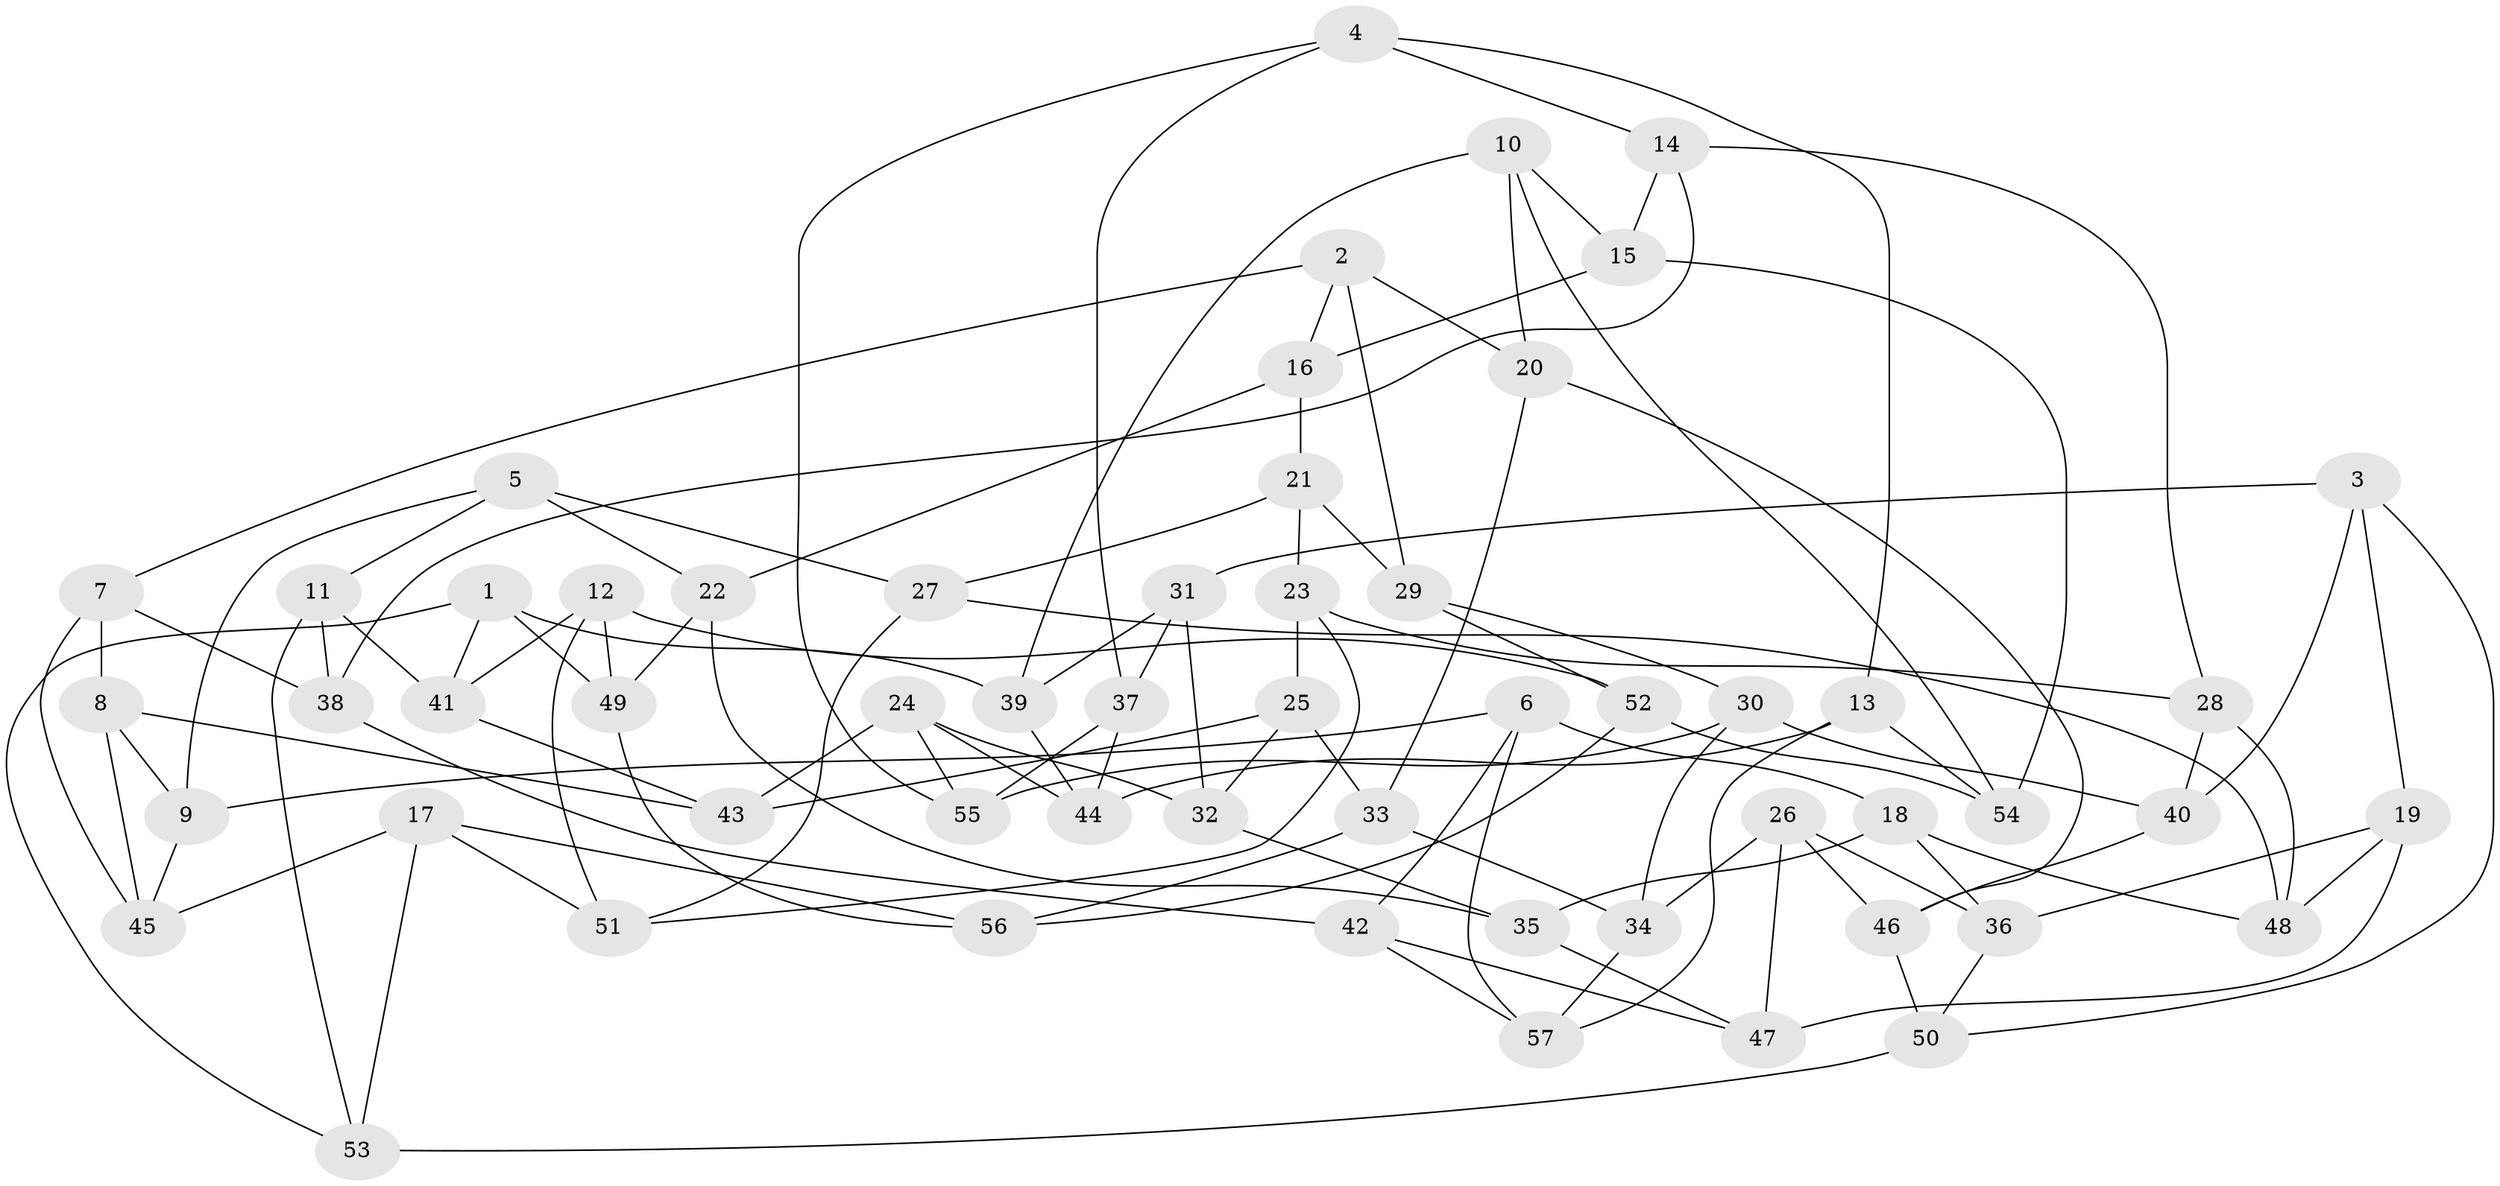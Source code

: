 // Generated by graph-tools (version 1.1) at 2025/26/03/09/25 03:26:56]
// undirected, 57 vertices, 114 edges
graph export_dot {
graph [start="1"]
  node [color=gray90,style=filled];
  1;
  2;
  3;
  4;
  5;
  6;
  7;
  8;
  9;
  10;
  11;
  12;
  13;
  14;
  15;
  16;
  17;
  18;
  19;
  20;
  21;
  22;
  23;
  24;
  25;
  26;
  27;
  28;
  29;
  30;
  31;
  32;
  33;
  34;
  35;
  36;
  37;
  38;
  39;
  40;
  41;
  42;
  43;
  44;
  45;
  46;
  47;
  48;
  49;
  50;
  51;
  52;
  53;
  54;
  55;
  56;
  57;
  1 -- 39;
  1 -- 53;
  1 -- 49;
  1 -- 41;
  2 -- 29;
  2 -- 16;
  2 -- 7;
  2 -- 20;
  3 -- 31;
  3 -- 19;
  3 -- 40;
  3 -- 50;
  4 -- 37;
  4 -- 14;
  4 -- 13;
  4 -- 55;
  5 -- 9;
  5 -- 22;
  5 -- 27;
  5 -- 11;
  6 -- 42;
  6 -- 57;
  6 -- 9;
  6 -- 18;
  7 -- 8;
  7 -- 45;
  7 -- 38;
  8 -- 9;
  8 -- 43;
  8 -- 45;
  9 -- 45;
  10 -- 15;
  10 -- 54;
  10 -- 39;
  10 -- 20;
  11 -- 53;
  11 -- 38;
  11 -- 41;
  12 -- 41;
  12 -- 51;
  12 -- 49;
  12 -- 52;
  13 -- 44;
  13 -- 54;
  13 -- 57;
  14 -- 28;
  14 -- 38;
  14 -- 15;
  15 -- 54;
  15 -- 16;
  16 -- 22;
  16 -- 21;
  17 -- 53;
  17 -- 51;
  17 -- 56;
  17 -- 45;
  18 -- 35;
  18 -- 48;
  18 -- 36;
  19 -- 36;
  19 -- 48;
  19 -- 47;
  20 -- 33;
  20 -- 46;
  21 -- 27;
  21 -- 29;
  21 -- 23;
  22 -- 49;
  22 -- 35;
  23 -- 25;
  23 -- 51;
  23 -- 28;
  24 -- 44;
  24 -- 55;
  24 -- 32;
  24 -- 43;
  25 -- 43;
  25 -- 33;
  25 -- 32;
  26 -- 36;
  26 -- 46;
  26 -- 34;
  26 -- 47;
  27 -- 48;
  27 -- 51;
  28 -- 48;
  28 -- 40;
  29 -- 52;
  29 -- 30;
  30 -- 34;
  30 -- 55;
  30 -- 40;
  31 -- 37;
  31 -- 32;
  31 -- 39;
  32 -- 35;
  33 -- 34;
  33 -- 56;
  34 -- 57;
  35 -- 47;
  36 -- 50;
  37 -- 55;
  37 -- 44;
  38 -- 42;
  39 -- 44;
  40 -- 46;
  41 -- 43;
  42 -- 57;
  42 -- 47;
  46 -- 50;
  49 -- 56;
  50 -- 53;
  52 -- 54;
  52 -- 56;
}
